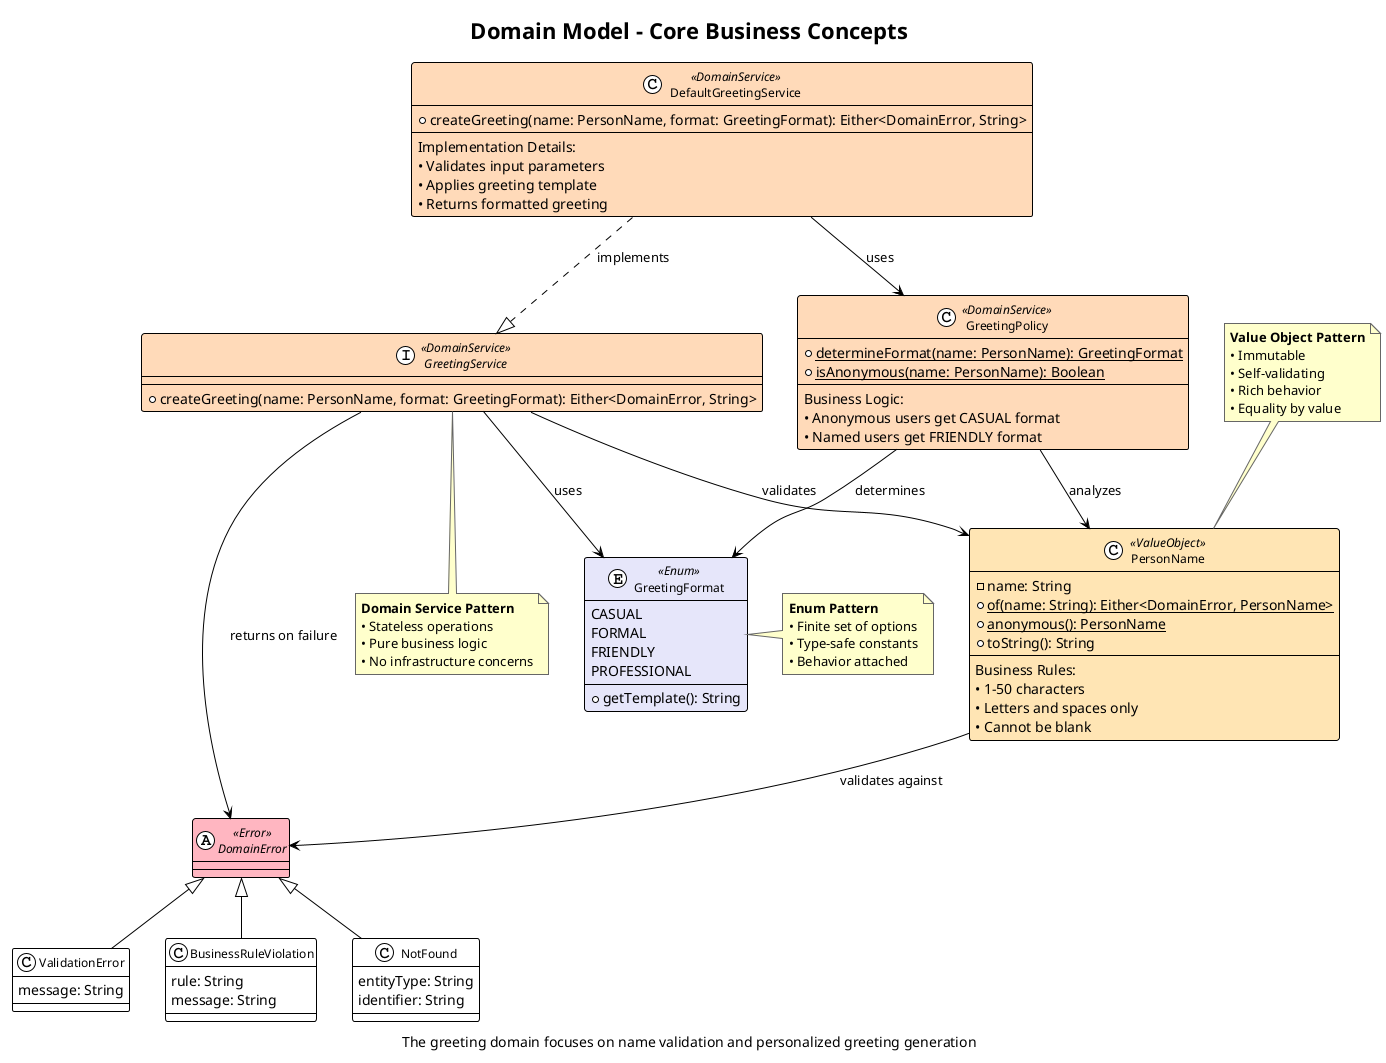 @startuml domain-model
!theme plain
title Domain Model - Core Business Concepts
caption The greeting domain focuses on name validation and personalized greeting generation

skinparam class {
    BackgroundColor<<ValueObject>> #FFE5B4
    BackgroundColor<<DomainService>> #FFDAB9
    BackgroundColor<<Error>> #FFB6C1
    BackgroundColor<<Enum>> #E6E6FA
    BorderColor Black
    FontSize 12
}

skinparam note {
    BackgroundColor #FFFFCC
    BorderColor #666666
}

' Value Objects
class PersonName <<ValueObject>> {
    - name: String
    + {static} of(name: String): Either<DomainError, PersonName>
    + {static} anonymous(): PersonName
    + toString(): String
    --
    Business Rules:
    • 1-50 characters
    • Letters and spaces only
    • Cannot be blank
}

' Enums
enum GreetingFormat <<Enum>> {
    CASUAL
    FORMAL
    FRIENDLY
    PROFESSIONAL
    --
    + getTemplate(): String
}

' Domain Services
interface GreetingService <<DomainService>> {
    + createGreeting(name: PersonName, format: GreetingFormat): Either<DomainError, String>
}

class GreetingPolicy <<DomainService>> {
    + {static} determineFormat(name: PersonName): GreetingFormat
    + {static} isAnonymous(name: PersonName): Boolean
    --
    Business Logic:
    • Anonymous users get CASUAL format
    • Named users get FRIENDLY format
}

' Errors
abstract class DomainError <<Error>> {
}
class ValidationError extends DomainError {
    message: String
}
class BusinessRuleViolation extends DomainError {
    rule: String
    message: String
}
class NotFound extends DomainError {
    entityType: String
    identifier: String
}

' Service Implementation (Infrastructure boundary)
class DefaultGreetingService <<DomainService>> {
    + createGreeting(name: PersonName, format: GreetingFormat): Either<DomainError, String>
    --
    Implementation Details:
    • Validates input parameters
    • Applies greeting template
    • Returns formatted greeting
}

' Relationships
GreetingService --> PersonName : validates
GreetingService --> GreetingFormat : uses
GreetingService --> DomainError : returns on failure

GreetingPolicy --> PersonName : analyzes
GreetingPolicy --> GreetingFormat : determines

DefaultGreetingService ..|> GreetingService : implements
DefaultGreetingService --> GreetingPolicy : uses

PersonName --> DomainError : validates against

note top of PersonName
    <b>Value Object Pattern</b>
    • Immutable
    • Self-validating
    • Rich behavior
    • Equality by value
end note

note right of GreetingFormat
    <b>Enum Pattern</b>
    • Finite set of options
    • Type-safe constants
    • Behavior attached
end note

note bottom of GreetingService
    <b>Domain Service Pattern</b>
    • Stateless operations
    • Pure business logic
    • No infrastructure concerns
end note

@enduml